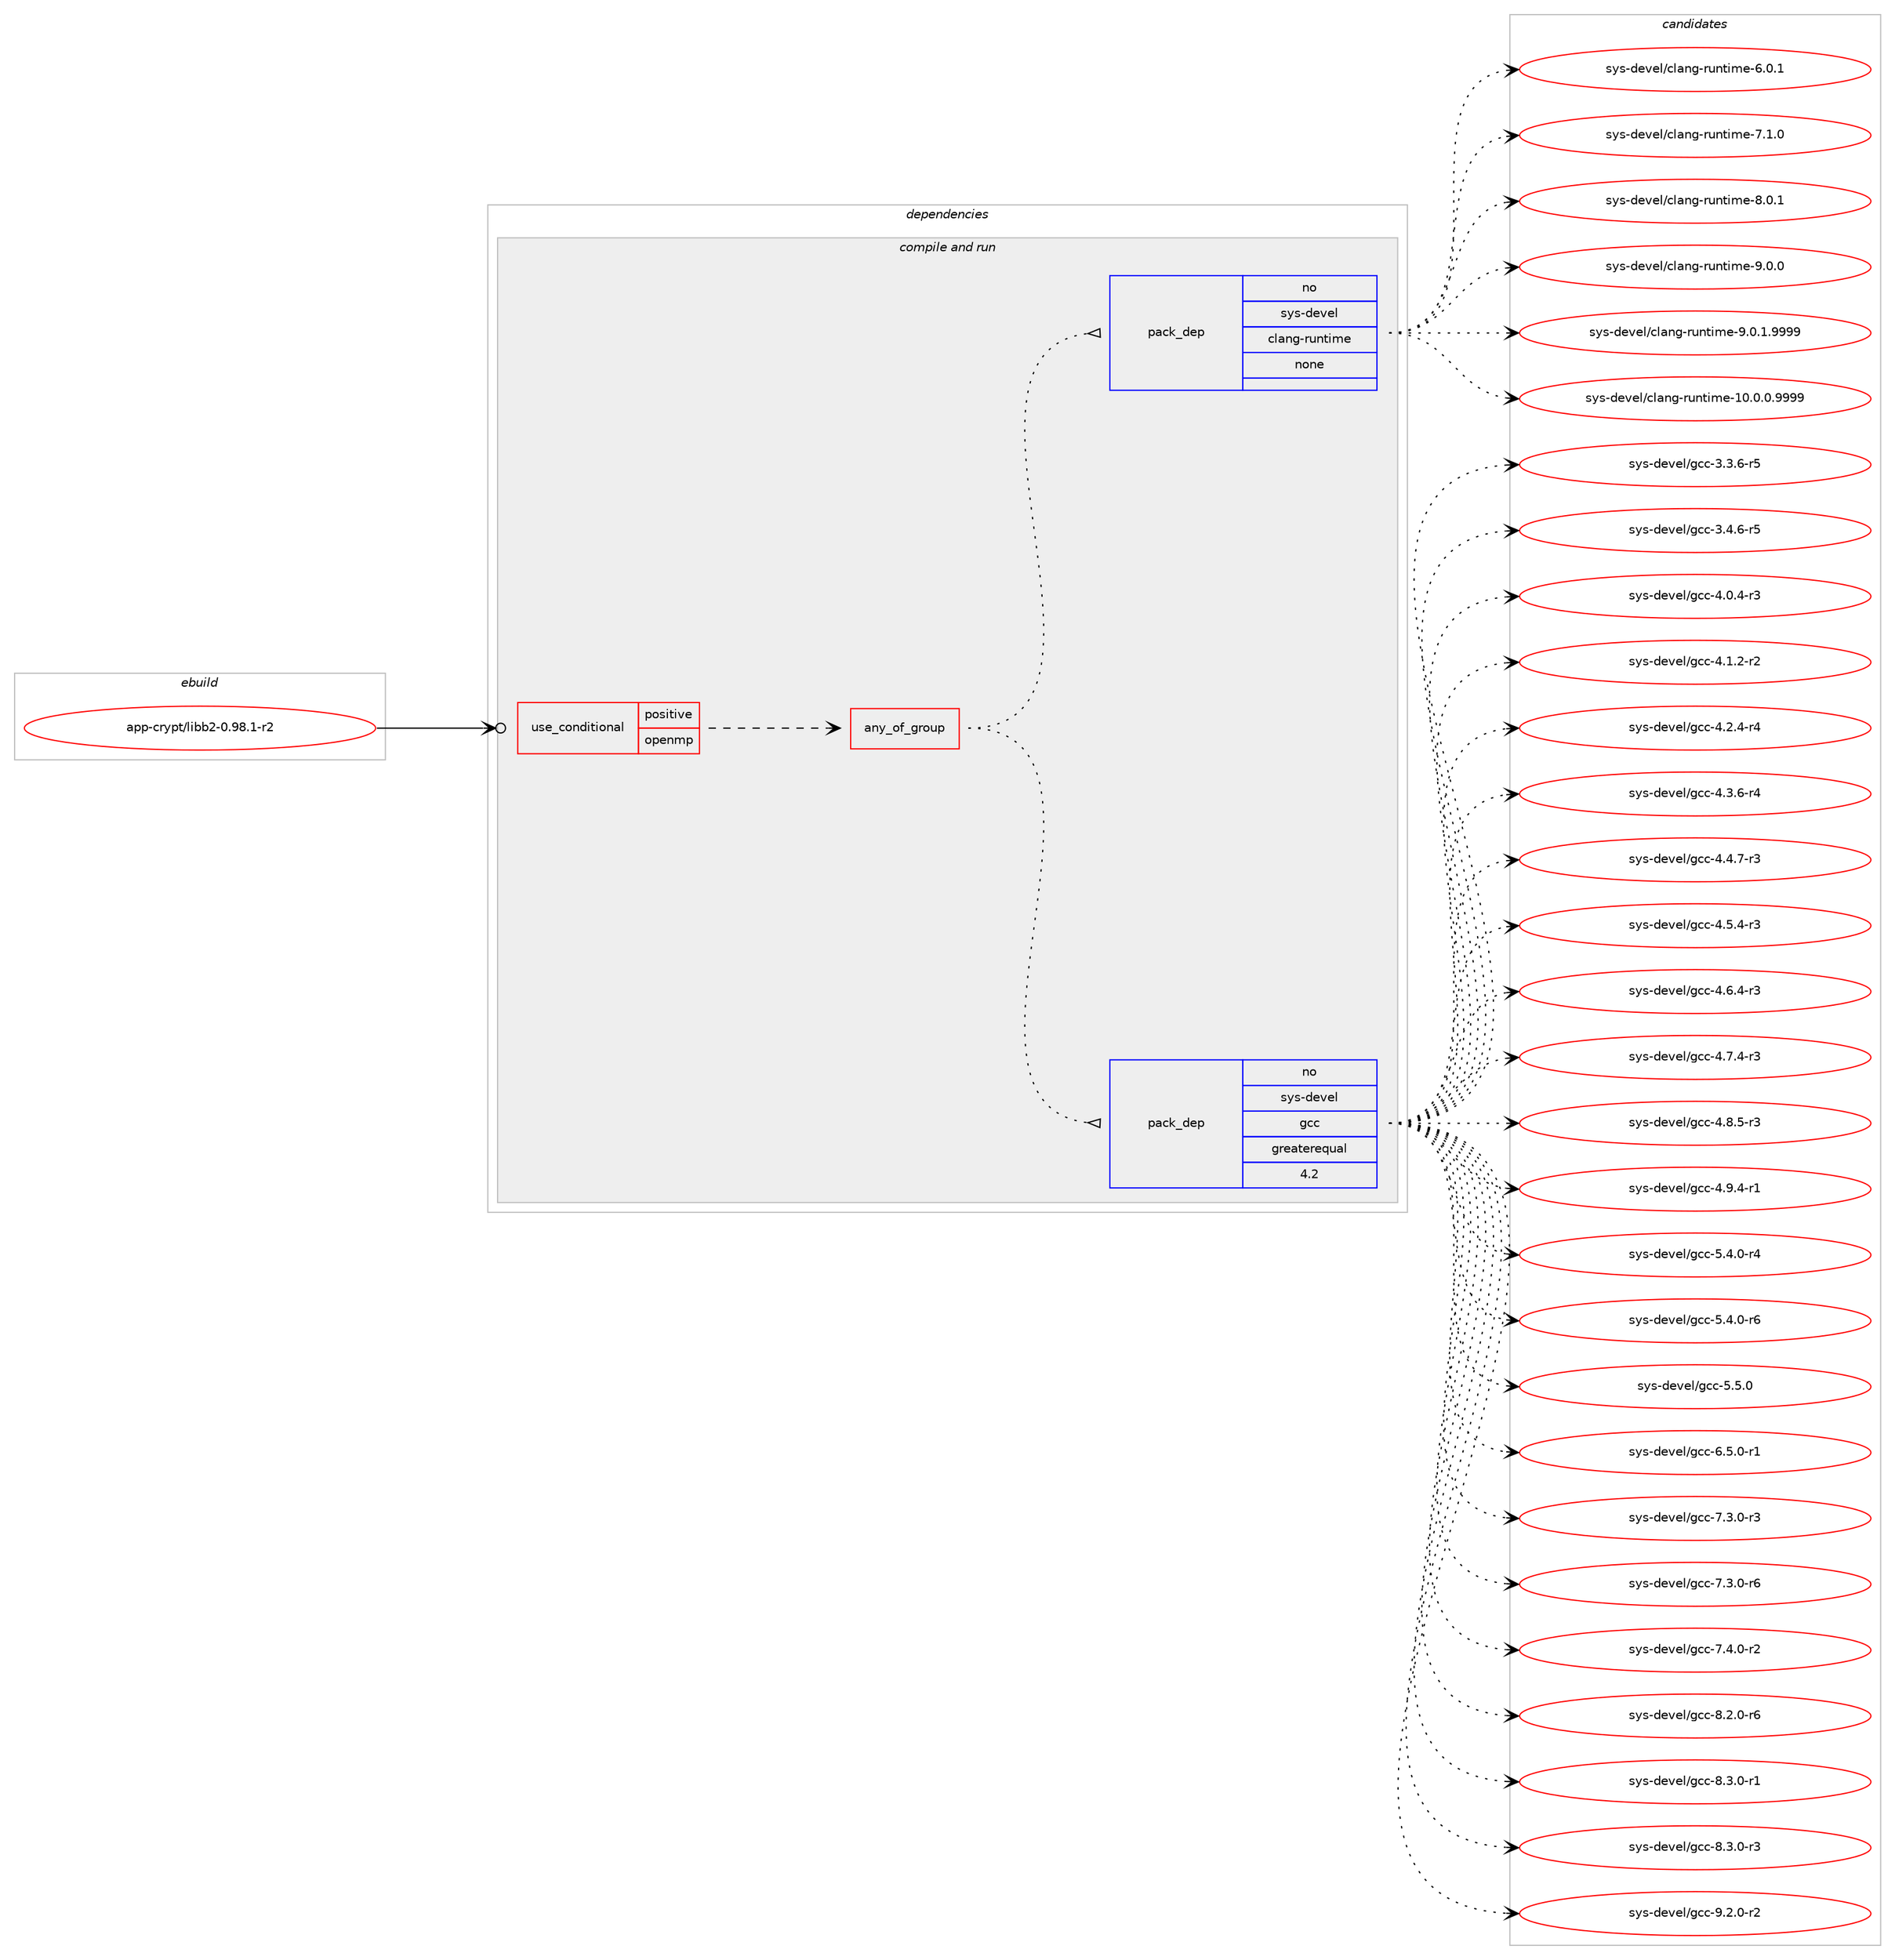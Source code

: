 digraph prolog {

# *************
# Graph options
# *************

newrank=true;
concentrate=true;
compound=true;
graph [rankdir=LR,fontname=Helvetica,fontsize=10,ranksep=1.5];#, ranksep=2.5, nodesep=0.2];
edge  [arrowhead=vee];
node  [fontname=Helvetica,fontsize=10];

# **********
# The ebuild
# **********

subgraph cluster_leftcol {
color=gray;
rank=same;
label=<<i>ebuild</i>>;
id [label="app-crypt/libb2-0.98.1-r2", color=red, width=4, href="../app-crypt/libb2-0.98.1-r2.svg"];
}

# ****************
# The dependencies
# ****************

subgraph cluster_midcol {
color=gray;
label=<<i>dependencies</i>>;
subgraph cluster_compile {
fillcolor="#eeeeee";
style=filled;
label=<<i>compile</i>>;
}
subgraph cluster_compileandrun {
fillcolor="#eeeeee";
style=filled;
label=<<i>compile and run</i>>;
subgraph cond113853 {
dependency477342 [label=<<TABLE BORDER="0" CELLBORDER="1" CELLSPACING="0" CELLPADDING="4"><TR><TD ROWSPAN="3" CELLPADDING="10">use_conditional</TD></TR><TR><TD>positive</TD></TR><TR><TD>openmp</TD></TR></TABLE>>, shape=none, color=red];
subgraph any8370 {
dependency477343 [label=<<TABLE BORDER="0" CELLBORDER="1" CELLSPACING="0" CELLPADDING="4"><TR><TD CELLPADDING="10">any_of_group</TD></TR></TABLE>>, shape=none, color=red];subgraph pack354818 {
dependency477344 [label=<<TABLE BORDER="0" CELLBORDER="1" CELLSPACING="0" CELLPADDING="4" WIDTH="220"><TR><TD ROWSPAN="6" CELLPADDING="30">pack_dep</TD></TR><TR><TD WIDTH="110">no</TD></TR><TR><TD>sys-devel</TD></TR><TR><TD>gcc</TD></TR><TR><TD>greaterequal</TD></TR><TR><TD>4.2</TD></TR></TABLE>>, shape=none, color=blue];
}
dependency477343:e -> dependency477344:w [weight=20,style="dotted",arrowhead="oinv"];
subgraph pack354819 {
dependency477345 [label=<<TABLE BORDER="0" CELLBORDER="1" CELLSPACING="0" CELLPADDING="4" WIDTH="220"><TR><TD ROWSPAN="6" CELLPADDING="30">pack_dep</TD></TR><TR><TD WIDTH="110">no</TD></TR><TR><TD>sys-devel</TD></TR><TR><TD>clang-runtime</TD></TR><TR><TD>none</TD></TR><TR><TD></TD></TR></TABLE>>, shape=none, color=blue];
}
dependency477343:e -> dependency477345:w [weight=20,style="dotted",arrowhead="oinv"];
}
dependency477342:e -> dependency477343:w [weight=20,style="dashed",arrowhead="vee"];
}
id:e -> dependency477342:w [weight=20,style="solid",arrowhead="odotvee"];
}
subgraph cluster_run {
fillcolor="#eeeeee";
style=filled;
label=<<i>run</i>>;
}
}

# **************
# The candidates
# **************

subgraph cluster_choices {
rank=same;
color=gray;
label=<<i>candidates</i>>;

subgraph choice354818 {
color=black;
nodesep=1;
choice115121115451001011181011084710399994551465146544511453 [label="sys-devel/gcc-3.3.6-r5", color=red, width=4,href="../sys-devel/gcc-3.3.6-r5.svg"];
choice115121115451001011181011084710399994551465246544511453 [label="sys-devel/gcc-3.4.6-r5", color=red, width=4,href="../sys-devel/gcc-3.4.6-r5.svg"];
choice115121115451001011181011084710399994552464846524511451 [label="sys-devel/gcc-4.0.4-r3", color=red, width=4,href="../sys-devel/gcc-4.0.4-r3.svg"];
choice115121115451001011181011084710399994552464946504511450 [label="sys-devel/gcc-4.1.2-r2", color=red, width=4,href="../sys-devel/gcc-4.1.2-r2.svg"];
choice115121115451001011181011084710399994552465046524511452 [label="sys-devel/gcc-4.2.4-r4", color=red, width=4,href="../sys-devel/gcc-4.2.4-r4.svg"];
choice115121115451001011181011084710399994552465146544511452 [label="sys-devel/gcc-4.3.6-r4", color=red, width=4,href="../sys-devel/gcc-4.3.6-r4.svg"];
choice115121115451001011181011084710399994552465246554511451 [label="sys-devel/gcc-4.4.7-r3", color=red, width=4,href="../sys-devel/gcc-4.4.7-r3.svg"];
choice115121115451001011181011084710399994552465346524511451 [label="sys-devel/gcc-4.5.4-r3", color=red, width=4,href="../sys-devel/gcc-4.5.4-r3.svg"];
choice115121115451001011181011084710399994552465446524511451 [label="sys-devel/gcc-4.6.4-r3", color=red, width=4,href="../sys-devel/gcc-4.6.4-r3.svg"];
choice115121115451001011181011084710399994552465546524511451 [label="sys-devel/gcc-4.7.4-r3", color=red, width=4,href="../sys-devel/gcc-4.7.4-r3.svg"];
choice115121115451001011181011084710399994552465646534511451 [label="sys-devel/gcc-4.8.5-r3", color=red, width=4,href="../sys-devel/gcc-4.8.5-r3.svg"];
choice115121115451001011181011084710399994552465746524511449 [label="sys-devel/gcc-4.9.4-r1", color=red, width=4,href="../sys-devel/gcc-4.9.4-r1.svg"];
choice115121115451001011181011084710399994553465246484511452 [label="sys-devel/gcc-5.4.0-r4", color=red, width=4,href="../sys-devel/gcc-5.4.0-r4.svg"];
choice115121115451001011181011084710399994553465246484511454 [label="sys-devel/gcc-5.4.0-r6", color=red, width=4,href="../sys-devel/gcc-5.4.0-r6.svg"];
choice11512111545100101118101108471039999455346534648 [label="sys-devel/gcc-5.5.0", color=red, width=4,href="../sys-devel/gcc-5.5.0.svg"];
choice115121115451001011181011084710399994554465346484511449 [label="sys-devel/gcc-6.5.0-r1", color=red, width=4,href="../sys-devel/gcc-6.5.0-r1.svg"];
choice115121115451001011181011084710399994555465146484511451 [label="sys-devel/gcc-7.3.0-r3", color=red, width=4,href="../sys-devel/gcc-7.3.0-r3.svg"];
choice115121115451001011181011084710399994555465146484511454 [label="sys-devel/gcc-7.3.0-r6", color=red, width=4,href="../sys-devel/gcc-7.3.0-r6.svg"];
choice115121115451001011181011084710399994555465246484511450 [label="sys-devel/gcc-7.4.0-r2", color=red, width=4,href="../sys-devel/gcc-7.4.0-r2.svg"];
choice115121115451001011181011084710399994556465046484511454 [label="sys-devel/gcc-8.2.0-r6", color=red, width=4,href="../sys-devel/gcc-8.2.0-r6.svg"];
choice115121115451001011181011084710399994556465146484511449 [label="sys-devel/gcc-8.3.0-r1", color=red, width=4,href="../sys-devel/gcc-8.3.0-r1.svg"];
choice115121115451001011181011084710399994556465146484511451 [label="sys-devel/gcc-8.3.0-r3", color=red, width=4,href="../sys-devel/gcc-8.3.0-r3.svg"];
choice115121115451001011181011084710399994557465046484511450 [label="sys-devel/gcc-9.2.0-r2", color=red, width=4,href="../sys-devel/gcc-9.2.0-r2.svg"];
dependency477344:e -> choice115121115451001011181011084710399994551465146544511453:w [style=dotted,weight="100"];
dependency477344:e -> choice115121115451001011181011084710399994551465246544511453:w [style=dotted,weight="100"];
dependency477344:e -> choice115121115451001011181011084710399994552464846524511451:w [style=dotted,weight="100"];
dependency477344:e -> choice115121115451001011181011084710399994552464946504511450:w [style=dotted,weight="100"];
dependency477344:e -> choice115121115451001011181011084710399994552465046524511452:w [style=dotted,weight="100"];
dependency477344:e -> choice115121115451001011181011084710399994552465146544511452:w [style=dotted,weight="100"];
dependency477344:e -> choice115121115451001011181011084710399994552465246554511451:w [style=dotted,weight="100"];
dependency477344:e -> choice115121115451001011181011084710399994552465346524511451:w [style=dotted,weight="100"];
dependency477344:e -> choice115121115451001011181011084710399994552465446524511451:w [style=dotted,weight="100"];
dependency477344:e -> choice115121115451001011181011084710399994552465546524511451:w [style=dotted,weight="100"];
dependency477344:e -> choice115121115451001011181011084710399994552465646534511451:w [style=dotted,weight="100"];
dependency477344:e -> choice115121115451001011181011084710399994552465746524511449:w [style=dotted,weight="100"];
dependency477344:e -> choice115121115451001011181011084710399994553465246484511452:w [style=dotted,weight="100"];
dependency477344:e -> choice115121115451001011181011084710399994553465246484511454:w [style=dotted,weight="100"];
dependency477344:e -> choice11512111545100101118101108471039999455346534648:w [style=dotted,weight="100"];
dependency477344:e -> choice115121115451001011181011084710399994554465346484511449:w [style=dotted,weight="100"];
dependency477344:e -> choice115121115451001011181011084710399994555465146484511451:w [style=dotted,weight="100"];
dependency477344:e -> choice115121115451001011181011084710399994555465146484511454:w [style=dotted,weight="100"];
dependency477344:e -> choice115121115451001011181011084710399994555465246484511450:w [style=dotted,weight="100"];
dependency477344:e -> choice115121115451001011181011084710399994556465046484511454:w [style=dotted,weight="100"];
dependency477344:e -> choice115121115451001011181011084710399994556465146484511449:w [style=dotted,weight="100"];
dependency477344:e -> choice115121115451001011181011084710399994556465146484511451:w [style=dotted,weight="100"];
dependency477344:e -> choice115121115451001011181011084710399994557465046484511450:w [style=dotted,weight="100"];
}
subgraph choice354819 {
color=black;
nodesep=1;
choice1151211154510010111810110847991089711010345114117110116105109101454948464846484657575757 [label="sys-devel/clang-runtime-10.0.0.9999", color=red, width=4,href="../sys-devel/clang-runtime-10.0.0.9999.svg"];
choice1151211154510010111810110847991089711010345114117110116105109101455446484649 [label="sys-devel/clang-runtime-6.0.1", color=red, width=4,href="../sys-devel/clang-runtime-6.0.1.svg"];
choice1151211154510010111810110847991089711010345114117110116105109101455546494648 [label="sys-devel/clang-runtime-7.1.0", color=red, width=4,href="../sys-devel/clang-runtime-7.1.0.svg"];
choice1151211154510010111810110847991089711010345114117110116105109101455646484649 [label="sys-devel/clang-runtime-8.0.1", color=red, width=4,href="../sys-devel/clang-runtime-8.0.1.svg"];
choice1151211154510010111810110847991089711010345114117110116105109101455746484648 [label="sys-devel/clang-runtime-9.0.0", color=red, width=4,href="../sys-devel/clang-runtime-9.0.0.svg"];
choice11512111545100101118101108479910897110103451141171101161051091014557464846494657575757 [label="sys-devel/clang-runtime-9.0.1.9999", color=red, width=4,href="../sys-devel/clang-runtime-9.0.1.9999.svg"];
dependency477345:e -> choice1151211154510010111810110847991089711010345114117110116105109101454948464846484657575757:w [style=dotted,weight="100"];
dependency477345:e -> choice1151211154510010111810110847991089711010345114117110116105109101455446484649:w [style=dotted,weight="100"];
dependency477345:e -> choice1151211154510010111810110847991089711010345114117110116105109101455546494648:w [style=dotted,weight="100"];
dependency477345:e -> choice1151211154510010111810110847991089711010345114117110116105109101455646484649:w [style=dotted,weight="100"];
dependency477345:e -> choice1151211154510010111810110847991089711010345114117110116105109101455746484648:w [style=dotted,weight="100"];
dependency477345:e -> choice11512111545100101118101108479910897110103451141171101161051091014557464846494657575757:w [style=dotted,weight="100"];
}
}

}

